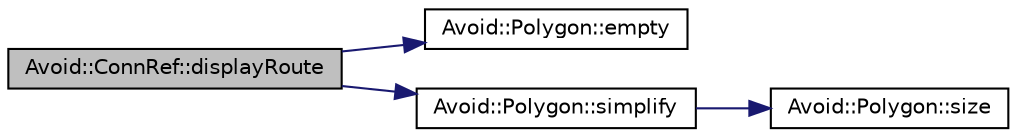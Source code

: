 digraph "Avoid::ConnRef::displayRoute"
{
  edge [fontname="Helvetica",fontsize="10",labelfontname="Helvetica",labelfontsize="10"];
  node [fontname="Helvetica",fontsize="10",shape=record];
  rankdir="LR";
  Node1 [label="Avoid::ConnRef::displayRoute",height=0.2,width=0.4,color="black", fillcolor="grey75", style="filled" fontcolor="black"];
  Node1 -> Node2 [color="midnightblue",fontsize="10",style="solid",fontname="Helvetica"];
  Node2 [label="Avoid::Polygon::empty",height=0.2,width=0.4,color="black", fillcolor="white", style="filled",URL="$classAvoid_1_1Polygon.html#a972b0d1e8116907610b4a52973b255f4",tooltip="Returns true if this polygon is empty."];
  Node1 -> Node3 [color="midnightblue",fontsize="10",style="solid",fontname="Helvetica"];
  Node3 [label="Avoid::Polygon::simplify",height=0.2,width=0.4,color="black", fillcolor="white", style="filled",URL="$classAvoid_1_1Polygon.html#a92f6c7f6bd7c144d408fe18a1b711bf3",tooltip="Returns a simplified Polyline, where all collinear line segments have been collapsed down into single..."];
  Node3 -> Node4 [color="midnightblue",fontsize="10",style="solid",fontname="Helvetica"];
  Node4 [label="Avoid::Polygon::size",height=0.2,width=0.4,color="black", fillcolor="white", style="filled",URL="$classAvoid_1_1Polygon.html#a58c011bded47396fb1bbda2c1eeb9552",tooltip="Returns the number of points in this polygon."];
}

